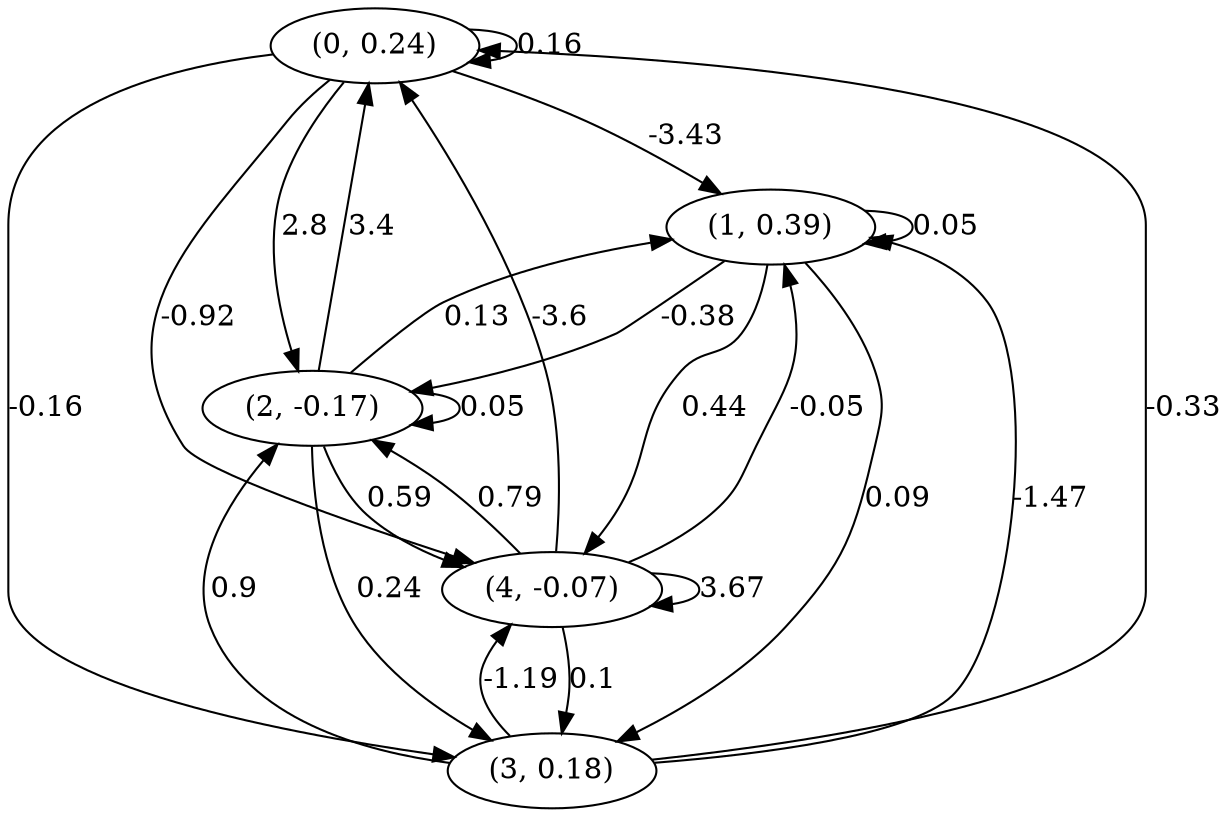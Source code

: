 digraph {
    0 [ label = "(0, 0.24)" ]
    1 [ label = "(1, 0.39)" ]
    2 [ label = "(2, -0.17)" ]
    3 [ label = "(3, 0.18)" ]
    4 [ label = "(4, -0.07)" ]
    0 -> 0 [ label = "0.16" ]
    1 -> 1 [ label = "0.05" ]
    2 -> 2 [ label = "0.05" ]
    4 -> 4 [ label = "3.67" ]
    2 -> 0 [ label = "3.4" ]
    3 -> 0 [ label = "-0.33" ]
    4 -> 0 [ label = "-3.6" ]
    0 -> 1 [ label = "-3.43" ]
    2 -> 1 [ label = "0.13" ]
    3 -> 1 [ label = "-1.47" ]
    4 -> 1 [ label = "-0.05" ]
    0 -> 2 [ label = "2.8" ]
    1 -> 2 [ label = "-0.38" ]
    3 -> 2 [ label = "0.9" ]
    4 -> 2 [ label = "0.79" ]
    0 -> 3 [ label = "-0.16" ]
    1 -> 3 [ label = "0.09" ]
    2 -> 3 [ label = "0.24" ]
    4 -> 3 [ label = "0.1" ]
    0 -> 4 [ label = "-0.92" ]
    1 -> 4 [ label = "0.44" ]
    2 -> 4 [ label = "0.59" ]
    3 -> 4 [ label = "-1.19" ]
}

